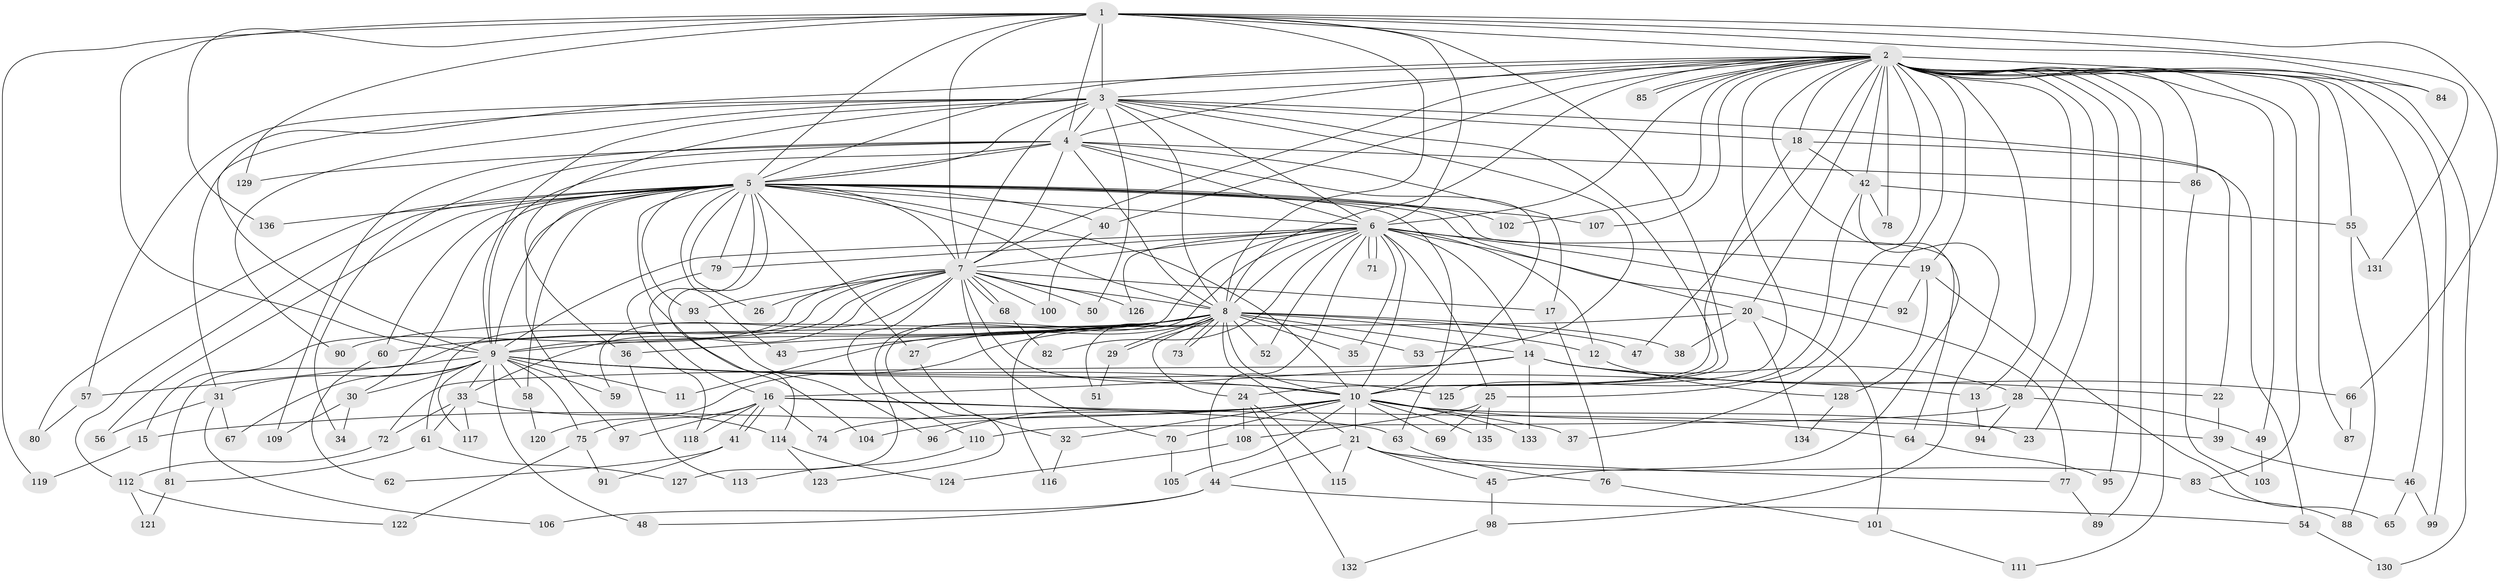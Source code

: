 // coarse degree distribution, {3: 0.12195121951219512, 12: 0.04878048780487805, 22: 0.04878048780487805, 2: 0.1951219512195122, 1: 0.0975609756097561, 7: 0.024390243902439025, 4: 0.14634146341463414, 5: 0.12195121951219512, 6: 0.0975609756097561, 18: 0.024390243902439025, 17: 0.024390243902439025, 14: 0.024390243902439025, 10: 0.024390243902439025}
// Generated by graph-tools (version 1.1) at 2025/36/03/04/25 23:36:30]
// undirected, 136 vertices, 297 edges
graph export_dot {
  node [color=gray90,style=filled];
  1;
  2;
  3;
  4;
  5;
  6;
  7;
  8;
  9;
  10;
  11;
  12;
  13;
  14;
  15;
  16;
  17;
  18;
  19;
  20;
  21;
  22;
  23;
  24;
  25;
  26;
  27;
  28;
  29;
  30;
  31;
  32;
  33;
  34;
  35;
  36;
  37;
  38;
  39;
  40;
  41;
  42;
  43;
  44;
  45;
  46;
  47;
  48;
  49;
  50;
  51;
  52;
  53;
  54;
  55;
  56;
  57;
  58;
  59;
  60;
  61;
  62;
  63;
  64;
  65;
  66;
  67;
  68;
  69;
  70;
  71;
  72;
  73;
  74;
  75;
  76;
  77;
  78;
  79;
  80;
  81;
  82;
  83;
  84;
  85;
  86;
  87;
  88;
  89;
  90;
  91;
  92;
  93;
  94;
  95;
  96;
  97;
  98;
  99;
  100;
  101;
  102;
  103;
  104;
  105;
  106;
  107;
  108;
  109;
  110;
  111;
  112;
  113;
  114;
  115;
  116;
  117;
  118;
  119;
  120;
  121;
  122;
  123;
  124;
  125;
  126;
  127;
  128;
  129;
  130;
  131;
  132;
  133;
  134;
  135;
  136;
  1 -- 2;
  1 -- 3;
  1 -- 4;
  1 -- 5;
  1 -- 6;
  1 -- 7;
  1 -- 8;
  1 -- 9;
  1 -- 10;
  1 -- 66;
  1 -- 84;
  1 -- 119;
  1 -- 129;
  1 -- 131;
  1 -- 136;
  2 -- 3;
  2 -- 4;
  2 -- 5;
  2 -- 6;
  2 -- 7;
  2 -- 8;
  2 -- 9;
  2 -- 10;
  2 -- 13;
  2 -- 18;
  2 -- 19;
  2 -- 20;
  2 -- 23;
  2 -- 25;
  2 -- 28;
  2 -- 37;
  2 -- 40;
  2 -- 42;
  2 -- 45;
  2 -- 46;
  2 -- 47;
  2 -- 49;
  2 -- 55;
  2 -- 78;
  2 -- 83;
  2 -- 84;
  2 -- 85;
  2 -- 85;
  2 -- 86;
  2 -- 87;
  2 -- 89;
  2 -- 95;
  2 -- 99;
  2 -- 102;
  2 -- 107;
  2 -- 111;
  2 -- 130;
  3 -- 4;
  3 -- 5;
  3 -- 6;
  3 -- 7;
  3 -- 8;
  3 -- 9;
  3 -- 10;
  3 -- 18;
  3 -- 22;
  3 -- 31;
  3 -- 36;
  3 -- 50;
  3 -- 53;
  3 -- 57;
  3 -- 90;
  4 -- 5;
  4 -- 6;
  4 -- 7;
  4 -- 8;
  4 -- 9;
  4 -- 10;
  4 -- 17;
  4 -- 34;
  4 -- 86;
  4 -- 109;
  4 -- 129;
  5 -- 6;
  5 -- 7;
  5 -- 8;
  5 -- 9;
  5 -- 10;
  5 -- 16;
  5 -- 20;
  5 -- 26;
  5 -- 27;
  5 -- 30;
  5 -- 40;
  5 -- 43;
  5 -- 56;
  5 -- 58;
  5 -- 60;
  5 -- 63;
  5 -- 64;
  5 -- 79;
  5 -- 80;
  5 -- 93;
  5 -- 97;
  5 -- 102;
  5 -- 104;
  5 -- 107;
  5 -- 112;
  5 -- 114;
  5 -- 136;
  6 -- 7;
  6 -- 8;
  6 -- 9;
  6 -- 10;
  6 -- 12;
  6 -- 14;
  6 -- 19;
  6 -- 25;
  6 -- 35;
  6 -- 44;
  6 -- 52;
  6 -- 71;
  6 -- 71;
  6 -- 77;
  6 -- 79;
  6 -- 82;
  6 -- 92;
  6 -- 123;
  6 -- 126;
  6 -- 127;
  7 -- 8;
  7 -- 9;
  7 -- 10;
  7 -- 15;
  7 -- 17;
  7 -- 26;
  7 -- 33;
  7 -- 50;
  7 -- 59;
  7 -- 61;
  7 -- 68;
  7 -- 68;
  7 -- 70;
  7 -- 93;
  7 -- 100;
  7 -- 110;
  7 -- 126;
  8 -- 9;
  8 -- 10;
  8 -- 11;
  8 -- 12;
  8 -- 14;
  8 -- 21;
  8 -- 24;
  8 -- 27;
  8 -- 29;
  8 -- 29;
  8 -- 35;
  8 -- 36;
  8 -- 38;
  8 -- 43;
  8 -- 47;
  8 -- 51;
  8 -- 52;
  8 -- 53;
  8 -- 60;
  8 -- 73;
  8 -- 73;
  8 -- 90;
  8 -- 116;
  8 -- 120;
  9 -- 10;
  9 -- 11;
  9 -- 13;
  9 -- 30;
  9 -- 31;
  9 -- 33;
  9 -- 48;
  9 -- 57;
  9 -- 58;
  9 -- 59;
  9 -- 67;
  9 -- 75;
  9 -- 117;
  9 -- 125;
  10 -- 15;
  10 -- 21;
  10 -- 23;
  10 -- 32;
  10 -- 37;
  10 -- 64;
  10 -- 69;
  10 -- 70;
  10 -- 74;
  10 -- 96;
  10 -- 104;
  10 -- 105;
  10 -- 133;
  10 -- 135;
  12 -- 128;
  13 -- 94;
  14 -- 16;
  14 -- 22;
  14 -- 28;
  14 -- 66;
  14 -- 72;
  14 -- 133;
  15 -- 119;
  16 -- 39;
  16 -- 41;
  16 -- 41;
  16 -- 63;
  16 -- 74;
  16 -- 75;
  16 -- 97;
  16 -- 118;
  17 -- 76;
  18 -- 24;
  18 -- 42;
  18 -- 54;
  19 -- 65;
  19 -- 92;
  19 -- 128;
  20 -- 38;
  20 -- 81;
  20 -- 101;
  20 -- 134;
  21 -- 44;
  21 -- 45;
  21 -- 77;
  21 -- 83;
  21 -- 115;
  22 -- 39;
  24 -- 108;
  24 -- 115;
  24 -- 132;
  25 -- 69;
  25 -- 108;
  25 -- 135;
  27 -- 32;
  28 -- 49;
  28 -- 94;
  28 -- 110;
  29 -- 51;
  30 -- 34;
  30 -- 109;
  31 -- 56;
  31 -- 67;
  31 -- 106;
  32 -- 116;
  33 -- 61;
  33 -- 72;
  33 -- 114;
  33 -- 117;
  36 -- 113;
  39 -- 46;
  40 -- 100;
  41 -- 62;
  41 -- 91;
  42 -- 55;
  42 -- 78;
  42 -- 98;
  42 -- 125;
  44 -- 48;
  44 -- 54;
  44 -- 106;
  45 -- 98;
  46 -- 65;
  46 -- 99;
  49 -- 103;
  54 -- 130;
  55 -- 88;
  55 -- 131;
  57 -- 80;
  58 -- 120;
  60 -- 62;
  61 -- 81;
  61 -- 127;
  63 -- 76;
  64 -- 95;
  66 -- 87;
  68 -- 82;
  70 -- 105;
  72 -- 112;
  75 -- 91;
  75 -- 122;
  76 -- 101;
  77 -- 89;
  79 -- 118;
  81 -- 121;
  83 -- 88;
  86 -- 103;
  93 -- 96;
  98 -- 132;
  101 -- 111;
  108 -- 124;
  110 -- 113;
  112 -- 121;
  112 -- 122;
  114 -- 123;
  114 -- 124;
  128 -- 134;
}
